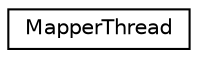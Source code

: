 digraph "Graphical Class Hierarchy"
{
 // LATEX_PDF_SIZE
  edge [fontname="Helvetica",fontsize="10",labelfontname="Helvetica",labelfontsize="10"];
  node [fontname="Helvetica",fontsize="10",shape=record];
  rankdir="LR";
  Node0 [label="MapperThread",height=0.2,width=0.4,color="black", fillcolor="white", style="filled",URL="$classMapperThread.html",tooltip=" "];
}
